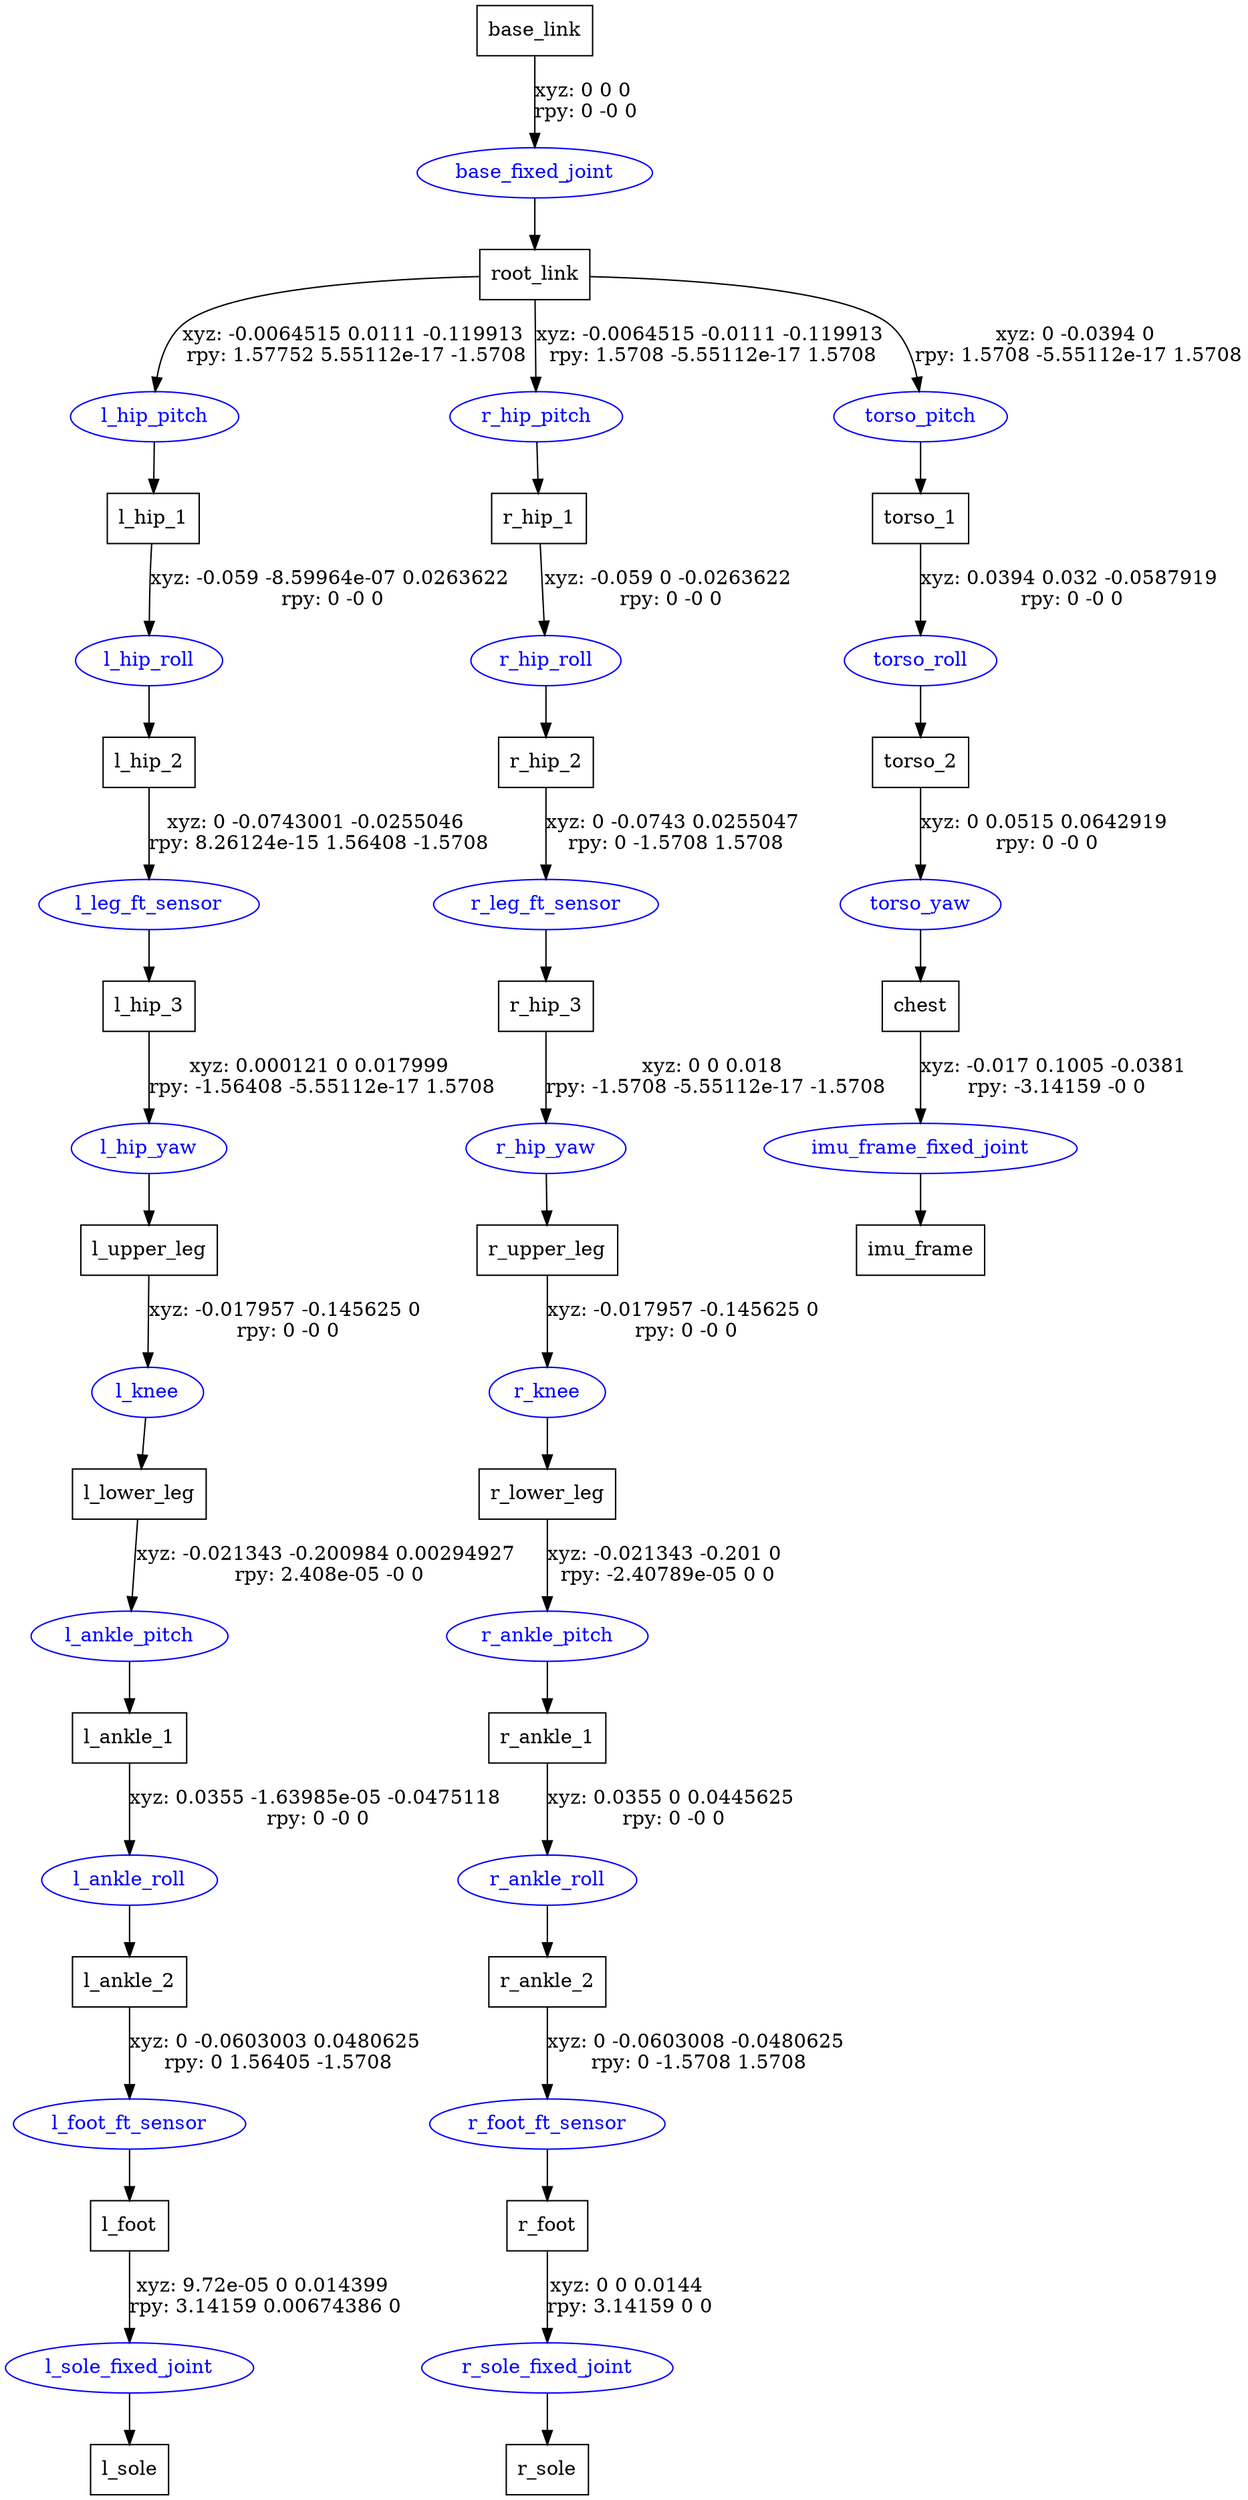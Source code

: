 digraph G {
node [shape=box];
"base_link" [label="base_link"];
"root_link" [label="root_link"];
"l_hip_1" [label="l_hip_1"];
"l_hip_2" [label="l_hip_2"];
"l_hip_3" [label="l_hip_3"];
"l_upper_leg" [label="l_upper_leg"];
"l_lower_leg" [label="l_lower_leg"];
"l_ankle_1" [label="l_ankle_1"];
"l_ankle_2" [label="l_ankle_2"];
"l_foot" [label="l_foot"];
"l_sole" [label="l_sole"];
"r_hip_1" [label="r_hip_1"];
"r_hip_2" [label="r_hip_2"];
"r_hip_3" [label="r_hip_3"];
"r_upper_leg" [label="r_upper_leg"];
"r_lower_leg" [label="r_lower_leg"];
"r_ankle_1" [label="r_ankle_1"];
"r_ankle_2" [label="r_ankle_2"];
"r_foot" [label="r_foot"];
"r_sole" [label="r_sole"];
"torso_1" [label="torso_1"];
"torso_2" [label="torso_2"];
"chest" [label="chest"];
"imu_frame" [label="imu_frame"];
node [shape=ellipse, color=blue, fontcolor=blue];
"base_link" -> "base_fixed_joint" [label="xyz: 0 0 0 \nrpy: 0 -0 0"]
"base_fixed_joint" -> "root_link"
"root_link" -> "l_hip_pitch" [label="xyz: -0.0064515 0.0111 -0.119913 \nrpy: 1.57752 5.55112e-17 -1.5708"]
"l_hip_pitch" -> "l_hip_1"
"l_hip_1" -> "l_hip_roll" [label="xyz: -0.059 -8.59964e-07 0.0263622 \nrpy: 0 -0 0"]
"l_hip_roll" -> "l_hip_2"
"l_hip_2" -> "l_leg_ft_sensor" [label="xyz: 0 -0.0743001 -0.0255046 \nrpy: 8.26124e-15 1.56408 -1.5708"]
"l_leg_ft_sensor" -> "l_hip_3"
"l_hip_3" -> "l_hip_yaw" [label="xyz: 0.000121 0 0.017999 \nrpy: -1.56408 -5.55112e-17 1.5708"]
"l_hip_yaw" -> "l_upper_leg"
"l_upper_leg" -> "l_knee" [label="xyz: -0.017957 -0.145625 0 \nrpy: 0 -0 0"]
"l_knee" -> "l_lower_leg"
"l_lower_leg" -> "l_ankle_pitch" [label="xyz: -0.021343 -0.200984 0.00294927 \nrpy: 2.408e-05 -0 0"]
"l_ankle_pitch" -> "l_ankle_1"
"l_ankle_1" -> "l_ankle_roll" [label="xyz: 0.0355 -1.63985e-05 -0.0475118 \nrpy: 0 -0 0"]
"l_ankle_roll" -> "l_ankle_2"
"l_ankle_2" -> "l_foot_ft_sensor" [label="xyz: 0 -0.0603003 0.0480625 \nrpy: 0 1.56405 -1.5708"]
"l_foot_ft_sensor" -> "l_foot"
"l_foot" -> "l_sole_fixed_joint" [label="xyz: 9.72e-05 0 0.014399 \nrpy: 3.14159 0.00674386 0"]
"l_sole_fixed_joint" -> "l_sole"
"root_link" -> "r_hip_pitch" [label="xyz: -0.0064515 -0.0111 -0.119913 \nrpy: 1.5708 -5.55112e-17 1.5708"]
"r_hip_pitch" -> "r_hip_1"
"r_hip_1" -> "r_hip_roll" [label="xyz: -0.059 0 -0.0263622 \nrpy: 0 -0 0"]
"r_hip_roll" -> "r_hip_2"
"r_hip_2" -> "r_leg_ft_sensor" [label="xyz: 0 -0.0743 0.0255047 \nrpy: 0 -1.5708 1.5708"]
"r_leg_ft_sensor" -> "r_hip_3"
"r_hip_3" -> "r_hip_yaw" [label="xyz: 0 0 0.018 \nrpy: -1.5708 -5.55112e-17 -1.5708"]
"r_hip_yaw" -> "r_upper_leg"
"r_upper_leg" -> "r_knee" [label="xyz: -0.017957 -0.145625 0 \nrpy: 0 -0 0"]
"r_knee" -> "r_lower_leg"
"r_lower_leg" -> "r_ankle_pitch" [label="xyz: -0.021343 -0.201 0 \nrpy: -2.40789e-05 0 0"]
"r_ankle_pitch" -> "r_ankle_1"
"r_ankle_1" -> "r_ankle_roll" [label="xyz: 0.0355 0 0.0445625 \nrpy: 0 -0 0"]
"r_ankle_roll" -> "r_ankle_2"
"r_ankle_2" -> "r_foot_ft_sensor" [label="xyz: 0 -0.0603008 -0.0480625 \nrpy: 0 -1.5708 1.5708"]
"r_foot_ft_sensor" -> "r_foot"
"r_foot" -> "r_sole_fixed_joint" [label="xyz: 0 0 0.0144 \nrpy: 3.14159 0 0"]
"r_sole_fixed_joint" -> "r_sole"
"root_link" -> "torso_pitch" [label="xyz: 0 -0.0394 0 \nrpy: 1.5708 -5.55112e-17 1.5708"]
"torso_pitch" -> "torso_1"
"torso_1" -> "torso_roll" [label="xyz: 0.0394 0.032 -0.0587919 \nrpy: 0 -0 0"]
"torso_roll" -> "torso_2"
"torso_2" -> "torso_yaw" [label="xyz: 0 0.0515 0.0642919 \nrpy: 0 -0 0"]
"torso_yaw" -> "chest"
"chest" -> "imu_frame_fixed_joint" [label="xyz: -0.017 0.1005 -0.0381 \nrpy: -3.14159 -0 0"]
"imu_frame_fixed_joint" -> "imu_frame"
}
